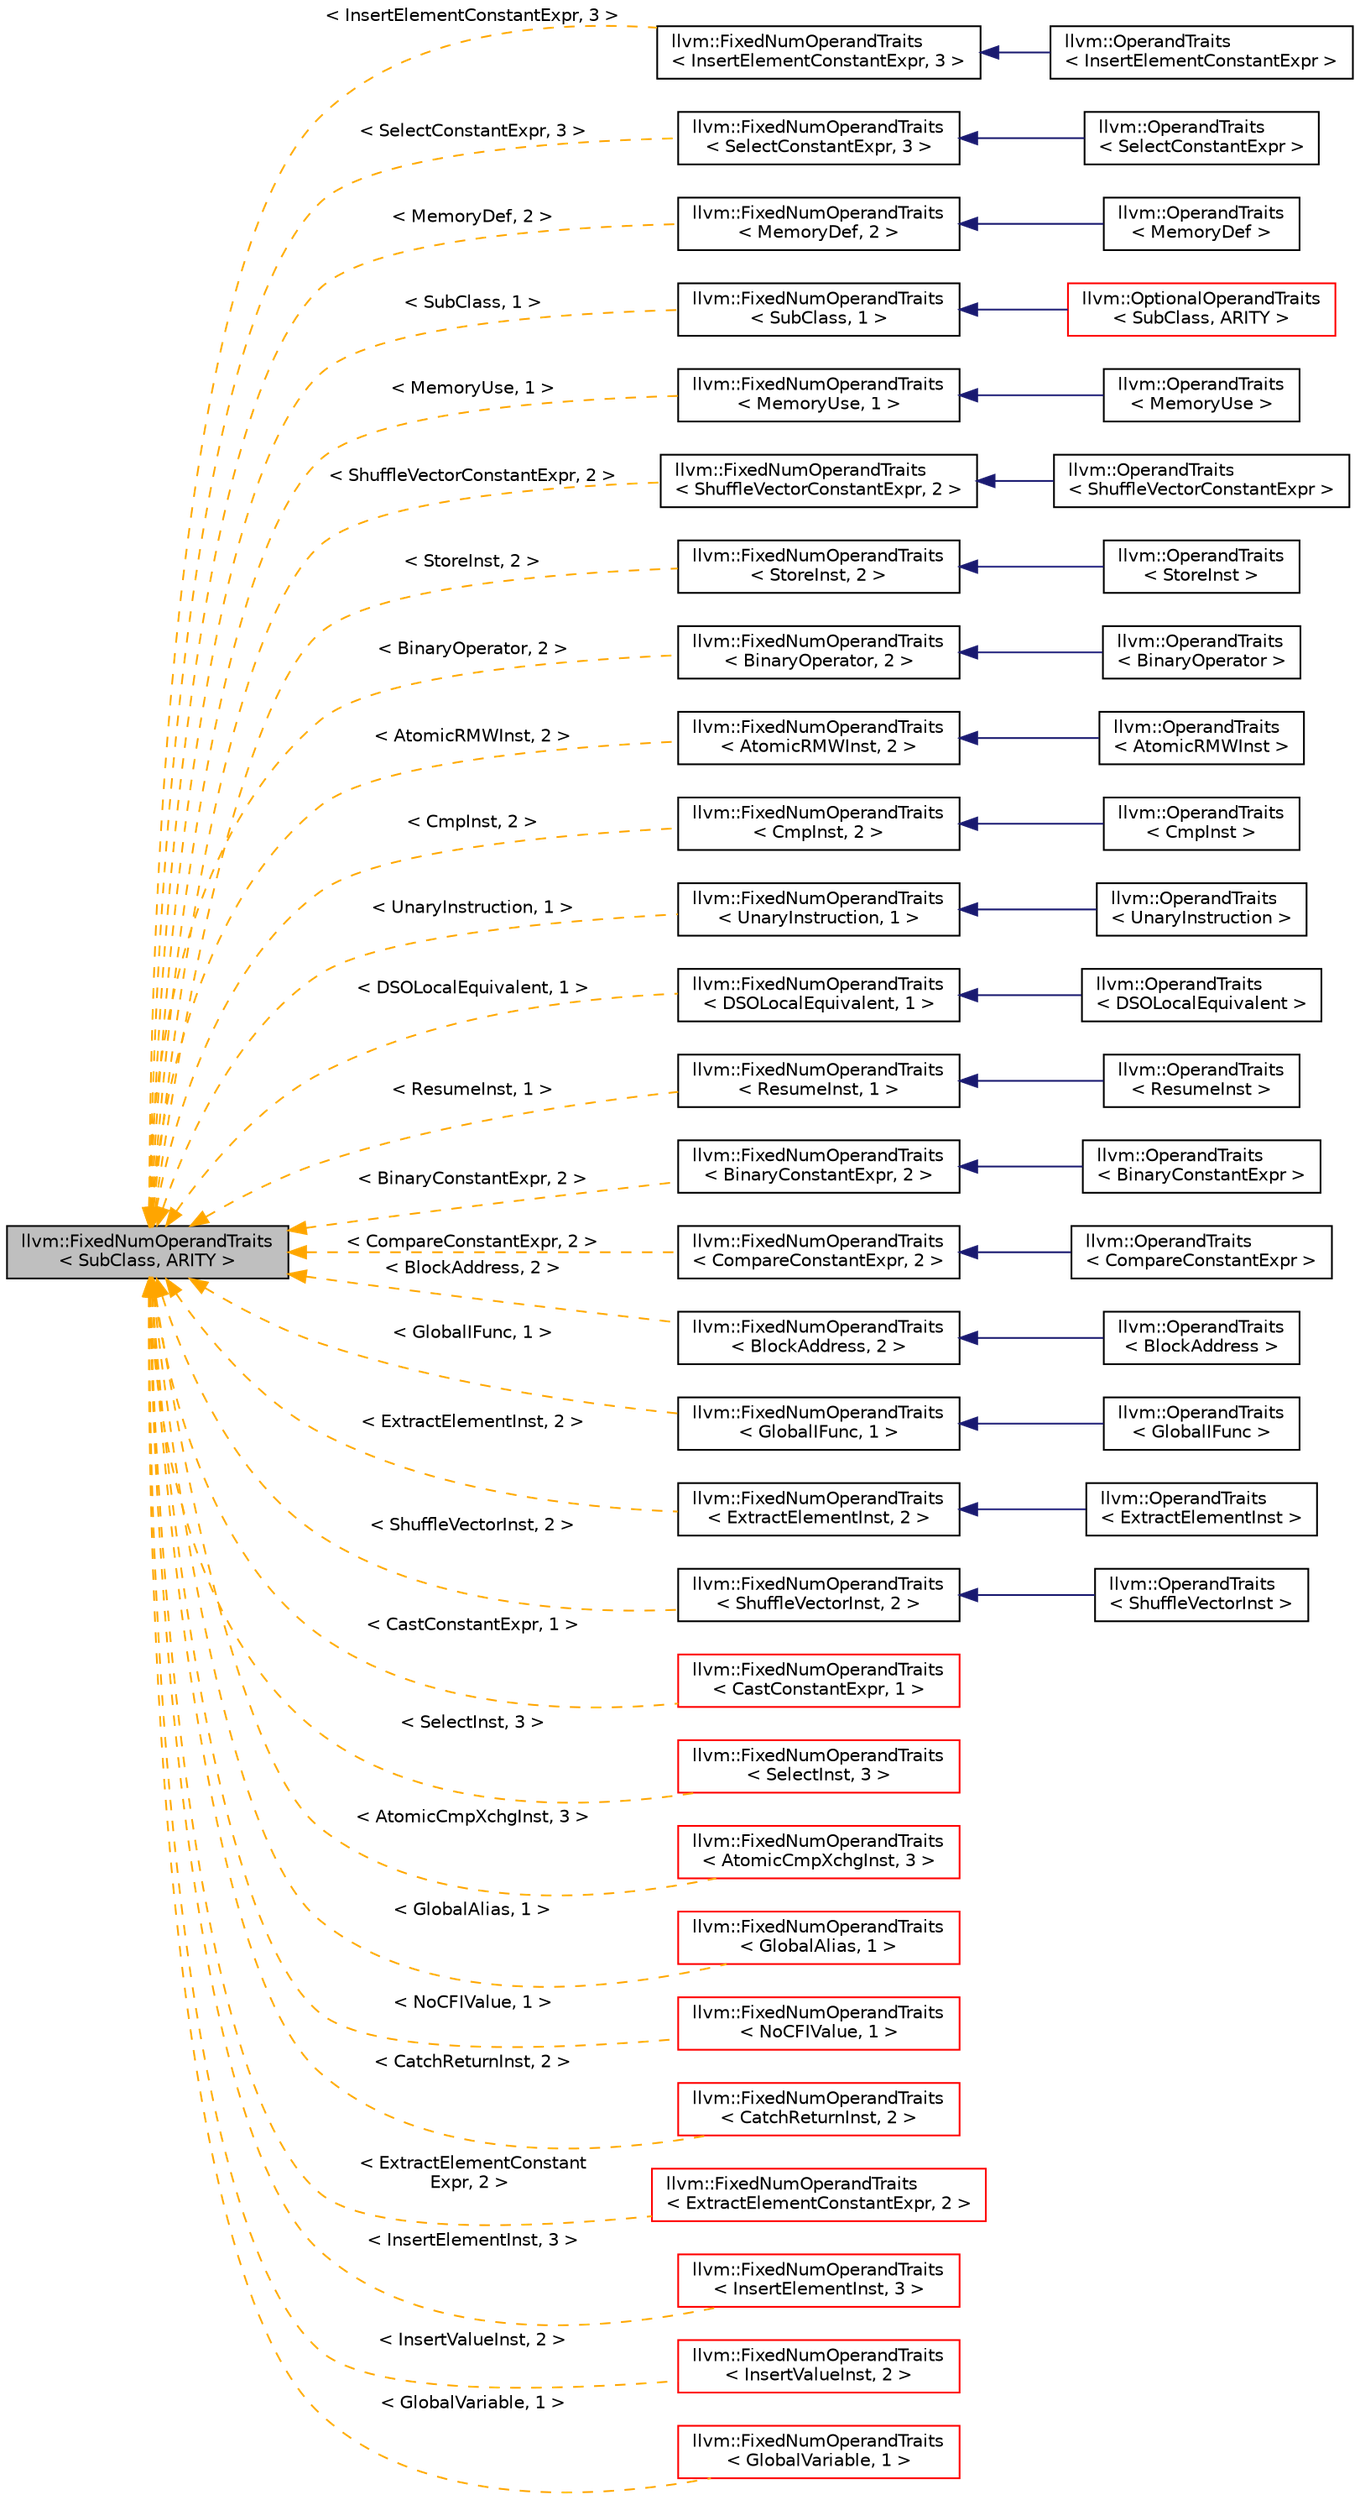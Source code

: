 digraph "llvm::FixedNumOperandTraits&lt; SubClass, ARITY &gt;"
{
 // LATEX_PDF_SIZE
  bgcolor="transparent";
  edge [fontname="Helvetica",fontsize="10",labelfontname="Helvetica",labelfontsize="10"];
  node [fontname="Helvetica",fontsize="10",shape=record];
  rankdir="LR";
  Node1 [label="llvm::FixedNumOperandTraits\l\< SubClass, ARITY \>",height=0.2,width=0.4,color="black", fillcolor="grey75", style="filled", fontcolor="black",tooltip="FixedNumOperandTraits - determine the allocation regime of the Use array when it is a prefix to the U..."];
  Node1 -> Node2 [dir="back",color="orange",fontsize="10",style="dashed",label=" \< InsertElementConstantExpr, 3 \>" ,fontname="Helvetica"];
  Node2 [label="llvm::FixedNumOperandTraits\l\< InsertElementConstantExpr, 3 \>",height=0.2,width=0.4,color="black",URL="$structllvm_1_1FixedNumOperandTraits.html",tooltip=" "];
  Node2 -> Node3 [dir="back",color="midnightblue",fontsize="10",style="solid",fontname="Helvetica"];
  Node3 [label="llvm::OperandTraits\l\< InsertElementConstantExpr \>",height=0.2,width=0.4,color="black",URL="$structllvm_1_1OperandTraits_3_01InsertElementConstantExpr_01_4.html",tooltip=" "];
  Node1 -> Node4 [dir="back",color="orange",fontsize="10",style="dashed",label=" \< SelectConstantExpr, 3 \>" ,fontname="Helvetica"];
  Node4 [label="llvm::FixedNumOperandTraits\l\< SelectConstantExpr, 3 \>",height=0.2,width=0.4,color="black",URL="$structllvm_1_1FixedNumOperandTraits.html",tooltip=" "];
  Node4 -> Node5 [dir="back",color="midnightblue",fontsize="10",style="solid",fontname="Helvetica"];
  Node5 [label="llvm::OperandTraits\l\< SelectConstantExpr \>",height=0.2,width=0.4,color="black",URL="$structllvm_1_1OperandTraits_3_01SelectConstantExpr_01_4.html",tooltip=" "];
  Node1 -> Node6 [dir="back",color="orange",fontsize="10",style="dashed",label=" \< MemoryDef, 2 \>" ,fontname="Helvetica"];
  Node6 [label="llvm::FixedNumOperandTraits\l\< MemoryDef, 2 \>",height=0.2,width=0.4,color="black",URL="$structllvm_1_1FixedNumOperandTraits.html",tooltip=" "];
  Node6 -> Node7 [dir="back",color="midnightblue",fontsize="10",style="solid",fontname="Helvetica"];
  Node7 [label="llvm::OperandTraits\l\< MemoryDef \>",height=0.2,width=0.4,color="black",URL="$structllvm_1_1OperandTraits_3_01MemoryDef_01_4.html",tooltip=" "];
  Node1 -> Node8 [dir="back",color="orange",fontsize="10",style="dashed",label=" \< SubClass, 1 \>" ,fontname="Helvetica"];
  Node8 [label="llvm::FixedNumOperandTraits\l\< SubClass, 1 \>",height=0.2,width=0.4,color="black",URL="$structllvm_1_1FixedNumOperandTraits.html",tooltip=" "];
  Node8 -> Node9 [dir="back",color="midnightblue",fontsize="10",style="solid",fontname="Helvetica"];
  Node9 [label="llvm::OptionalOperandTraits\l\< SubClass, ARITY \>",height=0.2,width=0.4,color="red",URL="$structllvm_1_1OptionalOperandTraits.html",tooltip="OptionalOperandTraits - when the number of operands may change at runtime."];
  Node1 -> Node12 [dir="back",color="orange",fontsize="10",style="dashed",label=" \< MemoryUse, 1 \>" ,fontname="Helvetica"];
  Node12 [label="llvm::FixedNumOperandTraits\l\< MemoryUse, 1 \>",height=0.2,width=0.4,color="black",URL="$structllvm_1_1FixedNumOperandTraits.html",tooltip=" "];
  Node12 -> Node13 [dir="back",color="midnightblue",fontsize="10",style="solid",fontname="Helvetica"];
  Node13 [label="llvm::OperandTraits\l\< MemoryUse \>",height=0.2,width=0.4,color="black",URL="$structllvm_1_1OperandTraits_3_01MemoryUse_01_4.html",tooltip=" "];
  Node1 -> Node14 [dir="back",color="orange",fontsize="10",style="dashed",label=" \< ShuffleVectorConstantExpr, 2 \>" ,fontname="Helvetica"];
  Node14 [label="llvm::FixedNumOperandTraits\l\< ShuffleVectorConstantExpr, 2 \>",height=0.2,width=0.4,color="black",URL="$structllvm_1_1FixedNumOperandTraits.html",tooltip=" "];
  Node14 -> Node15 [dir="back",color="midnightblue",fontsize="10",style="solid",fontname="Helvetica"];
  Node15 [label="llvm::OperandTraits\l\< ShuffleVectorConstantExpr \>",height=0.2,width=0.4,color="black",URL="$structllvm_1_1OperandTraits_3_01ShuffleVectorConstantExpr_01_4.html",tooltip=" "];
  Node1 -> Node16 [dir="back",color="orange",fontsize="10",style="dashed",label=" \< StoreInst, 2 \>" ,fontname="Helvetica"];
  Node16 [label="llvm::FixedNumOperandTraits\l\< StoreInst, 2 \>",height=0.2,width=0.4,color="black",URL="$structllvm_1_1FixedNumOperandTraits.html",tooltip=" "];
  Node16 -> Node17 [dir="back",color="midnightblue",fontsize="10",style="solid",fontname="Helvetica"];
  Node17 [label="llvm::OperandTraits\l\< StoreInst \>",height=0.2,width=0.4,color="black",URL="$structllvm_1_1OperandTraits_3_01StoreInst_01_4.html",tooltip=" "];
  Node1 -> Node18 [dir="back",color="orange",fontsize="10",style="dashed",label=" \< BinaryOperator, 2 \>" ,fontname="Helvetica"];
  Node18 [label="llvm::FixedNumOperandTraits\l\< BinaryOperator, 2 \>",height=0.2,width=0.4,color="black",URL="$structllvm_1_1FixedNumOperandTraits.html",tooltip=" "];
  Node18 -> Node19 [dir="back",color="midnightblue",fontsize="10",style="solid",fontname="Helvetica"];
  Node19 [label="llvm::OperandTraits\l\< BinaryOperator \>",height=0.2,width=0.4,color="black",URL="$structllvm_1_1OperandTraits_3_01BinaryOperator_01_4.html",tooltip=" "];
  Node1 -> Node20 [dir="back",color="orange",fontsize="10",style="dashed",label=" \< AtomicRMWInst, 2 \>" ,fontname="Helvetica"];
  Node20 [label="llvm::FixedNumOperandTraits\l\< AtomicRMWInst, 2 \>",height=0.2,width=0.4,color="black",URL="$structllvm_1_1FixedNumOperandTraits.html",tooltip=" "];
  Node20 -> Node21 [dir="back",color="midnightblue",fontsize="10",style="solid",fontname="Helvetica"];
  Node21 [label="llvm::OperandTraits\l\< AtomicRMWInst \>",height=0.2,width=0.4,color="black",URL="$structllvm_1_1OperandTraits_3_01AtomicRMWInst_01_4.html",tooltip=" "];
  Node1 -> Node22 [dir="back",color="orange",fontsize="10",style="dashed",label=" \< CmpInst, 2 \>" ,fontname="Helvetica"];
  Node22 [label="llvm::FixedNumOperandTraits\l\< CmpInst, 2 \>",height=0.2,width=0.4,color="black",URL="$structllvm_1_1FixedNumOperandTraits.html",tooltip=" "];
  Node22 -> Node23 [dir="back",color="midnightblue",fontsize="10",style="solid",fontname="Helvetica"];
  Node23 [label="llvm::OperandTraits\l\< CmpInst \>",height=0.2,width=0.4,color="black",URL="$structllvm_1_1OperandTraits_3_01CmpInst_01_4.html",tooltip=" "];
  Node1 -> Node24 [dir="back",color="orange",fontsize="10",style="dashed",label=" \< UnaryInstruction, 1 \>" ,fontname="Helvetica"];
  Node24 [label="llvm::FixedNumOperandTraits\l\< UnaryInstruction, 1 \>",height=0.2,width=0.4,color="black",URL="$structllvm_1_1FixedNumOperandTraits.html",tooltip=" "];
  Node24 -> Node25 [dir="back",color="midnightblue",fontsize="10",style="solid",fontname="Helvetica"];
  Node25 [label="llvm::OperandTraits\l\< UnaryInstruction \>",height=0.2,width=0.4,color="black",URL="$structllvm_1_1OperandTraits_3_01UnaryInstruction_01_4.html",tooltip=" "];
  Node1 -> Node26 [dir="back",color="orange",fontsize="10",style="dashed",label=" \< DSOLocalEquivalent, 1 \>" ,fontname="Helvetica"];
  Node26 [label="llvm::FixedNumOperandTraits\l\< DSOLocalEquivalent, 1 \>",height=0.2,width=0.4,color="black",URL="$structllvm_1_1FixedNumOperandTraits.html",tooltip=" "];
  Node26 -> Node27 [dir="back",color="midnightblue",fontsize="10",style="solid",fontname="Helvetica"];
  Node27 [label="llvm::OperandTraits\l\< DSOLocalEquivalent \>",height=0.2,width=0.4,color="black",URL="$structllvm_1_1OperandTraits_3_01DSOLocalEquivalent_01_4.html",tooltip=" "];
  Node1 -> Node28 [dir="back",color="orange",fontsize="10",style="dashed",label=" \< ResumeInst, 1 \>" ,fontname="Helvetica"];
  Node28 [label="llvm::FixedNumOperandTraits\l\< ResumeInst, 1 \>",height=0.2,width=0.4,color="black",URL="$structllvm_1_1FixedNumOperandTraits.html",tooltip=" "];
  Node28 -> Node29 [dir="back",color="midnightblue",fontsize="10",style="solid",fontname="Helvetica"];
  Node29 [label="llvm::OperandTraits\l\< ResumeInst \>",height=0.2,width=0.4,color="black",URL="$structllvm_1_1OperandTraits_3_01ResumeInst_01_4.html",tooltip=" "];
  Node1 -> Node30 [dir="back",color="orange",fontsize="10",style="dashed",label=" \< BinaryConstantExpr, 2 \>" ,fontname="Helvetica"];
  Node30 [label="llvm::FixedNumOperandTraits\l\< BinaryConstantExpr, 2 \>",height=0.2,width=0.4,color="black",URL="$structllvm_1_1FixedNumOperandTraits.html",tooltip=" "];
  Node30 -> Node31 [dir="back",color="midnightblue",fontsize="10",style="solid",fontname="Helvetica"];
  Node31 [label="llvm::OperandTraits\l\< BinaryConstantExpr \>",height=0.2,width=0.4,color="black",URL="$structllvm_1_1OperandTraits_3_01BinaryConstantExpr_01_4.html",tooltip=" "];
  Node1 -> Node32 [dir="back",color="orange",fontsize="10",style="dashed",label=" \< CompareConstantExpr, 2 \>" ,fontname="Helvetica"];
  Node32 [label="llvm::FixedNumOperandTraits\l\< CompareConstantExpr, 2 \>",height=0.2,width=0.4,color="black",URL="$structllvm_1_1FixedNumOperandTraits.html",tooltip=" "];
  Node32 -> Node33 [dir="back",color="midnightblue",fontsize="10",style="solid",fontname="Helvetica"];
  Node33 [label="llvm::OperandTraits\l\< CompareConstantExpr \>",height=0.2,width=0.4,color="black",URL="$structllvm_1_1OperandTraits_3_01CompareConstantExpr_01_4.html",tooltip=" "];
  Node1 -> Node34 [dir="back",color="orange",fontsize="10",style="dashed",label=" \< BlockAddress, 2 \>" ,fontname="Helvetica"];
  Node34 [label="llvm::FixedNumOperandTraits\l\< BlockAddress, 2 \>",height=0.2,width=0.4,color="black",URL="$structllvm_1_1FixedNumOperandTraits.html",tooltip=" "];
  Node34 -> Node35 [dir="back",color="midnightblue",fontsize="10",style="solid",fontname="Helvetica"];
  Node35 [label="llvm::OperandTraits\l\< BlockAddress \>",height=0.2,width=0.4,color="black",URL="$structllvm_1_1OperandTraits_3_01BlockAddress_01_4.html",tooltip=" "];
  Node1 -> Node36 [dir="back",color="orange",fontsize="10",style="dashed",label=" \< GlobalIFunc, 1 \>" ,fontname="Helvetica"];
  Node36 [label="llvm::FixedNumOperandTraits\l\< GlobalIFunc, 1 \>",height=0.2,width=0.4,color="black",URL="$structllvm_1_1FixedNumOperandTraits.html",tooltip=" "];
  Node36 -> Node37 [dir="back",color="midnightblue",fontsize="10",style="solid",fontname="Helvetica"];
  Node37 [label="llvm::OperandTraits\l\< GlobalIFunc \>",height=0.2,width=0.4,color="black",URL="$structllvm_1_1OperandTraits_3_01GlobalIFunc_01_4.html",tooltip=" "];
  Node1 -> Node38 [dir="back",color="orange",fontsize="10",style="dashed",label=" \< ExtractElementInst, 2 \>" ,fontname="Helvetica"];
  Node38 [label="llvm::FixedNumOperandTraits\l\< ExtractElementInst, 2 \>",height=0.2,width=0.4,color="black",URL="$structllvm_1_1FixedNumOperandTraits.html",tooltip=" "];
  Node38 -> Node39 [dir="back",color="midnightblue",fontsize="10",style="solid",fontname="Helvetica"];
  Node39 [label="llvm::OperandTraits\l\< ExtractElementInst \>",height=0.2,width=0.4,color="black",URL="$structllvm_1_1OperandTraits_3_01ExtractElementInst_01_4.html",tooltip=" "];
  Node1 -> Node40 [dir="back",color="orange",fontsize="10",style="dashed",label=" \< ShuffleVectorInst, 2 \>" ,fontname="Helvetica"];
  Node40 [label="llvm::FixedNumOperandTraits\l\< ShuffleVectorInst, 2 \>",height=0.2,width=0.4,color="black",URL="$structllvm_1_1FixedNumOperandTraits.html",tooltip=" "];
  Node40 -> Node41 [dir="back",color="midnightblue",fontsize="10",style="solid",fontname="Helvetica"];
  Node41 [label="llvm::OperandTraits\l\< ShuffleVectorInst \>",height=0.2,width=0.4,color="black",URL="$structllvm_1_1OperandTraits_3_01ShuffleVectorInst_01_4.html",tooltip=" "];
  Node1 -> Node42 [dir="back",color="orange",fontsize="10",style="dashed",label=" \< CastConstantExpr, 1 \>" ,fontname="Helvetica"];
  Node42 [label="llvm::FixedNumOperandTraits\l\< CastConstantExpr, 1 \>",height=0.2,width=0.4,color="red",URL="$structllvm_1_1FixedNumOperandTraits.html",tooltip=" "];
  Node1 -> Node44 [dir="back",color="orange",fontsize="10",style="dashed",label=" \< SelectInst, 3 \>" ,fontname="Helvetica"];
  Node44 [label="llvm::FixedNumOperandTraits\l\< SelectInst, 3 \>",height=0.2,width=0.4,color="red",URL="$structllvm_1_1FixedNumOperandTraits.html",tooltip=" "];
  Node1 -> Node46 [dir="back",color="orange",fontsize="10",style="dashed",label=" \< AtomicCmpXchgInst, 3 \>" ,fontname="Helvetica"];
  Node46 [label="llvm::FixedNumOperandTraits\l\< AtomicCmpXchgInst, 3 \>",height=0.2,width=0.4,color="red",URL="$structllvm_1_1FixedNumOperandTraits.html",tooltip=" "];
  Node1 -> Node48 [dir="back",color="orange",fontsize="10",style="dashed",label=" \< GlobalAlias, 1 \>" ,fontname="Helvetica"];
  Node48 [label="llvm::FixedNumOperandTraits\l\< GlobalAlias, 1 \>",height=0.2,width=0.4,color="red",URL="$structllvm_1_1FixedNumOperandTraits.html",tooltip=" "];
  Node1 -> Node50 [dir="back",color="orange",fontsize="10",style="dashed",label=" \< NoCFIValue, 1 \>" ,fontname="Helvetica"];
  Node50 [label="llvm::FixedNumOperandTraits\l\< NoCFIValue, 1 \>",height=0.2,width=0.4,color="red",URL="$structllvm_1_1FixedNumOperandTraits.html",tooltip=" "];
  Node1 -> Node52 [dir="back",color="orange",fontsize="10",style="dashed",label=" \< CatchReturnInst, 2 \>" ,fontname="Helvetica"];
  Node52 [label="llvm::FixedNumOperandTraits\l\< CatchReturnInst, 2 \>",height=0.2,width=0.4,color="red",URL="$structllvm_1_1FixedNumOperandTraits.html",tooltip=" "];
  Node1 -> Node54 [dir="back",color="orange",fontsize="10",style="dashed",label=" \< ExtractElementConstant\lExpr, 2 \>" ,fontname="Helvetica"];
  Node54 [label="llvm::FixedNumOperandTraits\l\< ExtractElementConstantExpr, 2 \>",height=0.2,width=0.4,color="red",URL="$structllvm_1_1FixedNumOperandTraits.html",tooltip=" "];
  Node1 -> Node56 [dir="back",color="orange",fontsize="10",style="dashed",label=" \< InsertElementInst, 3 \>" ,fontname="Helvetica"];
  Node56 [label="llvm::FixedNumOperandTraits\l\< InsertElementInst, 3 \>",height=0.2,width=0.4,color="red",URL="$structllvm_1_1FixedNumOperandTraits.html",tooltip=" "];
  Node1 -> Node58 [dir="back",color="orange",fontsize="10",style="dashed",label=" \< InsertValueInst, 2 \>" ,fontname="Helvetica"];
  Node58 [label="llvm::FixedNumOperandTraits\l\< InsertValueInst, 2 \>",height=0.2,width=0.4,color="red",URL="$structllvm_1_1FixedNumOperandTraits.html",tooltip=" "];
  Node1 -> Node60 [dir="back",color="orange",fontsize="10",style="dashed",label=" \< GlobalVariable, 1 \>" ,fontname="Helvetica"];
  Node60 [label="llvm::FixedNumOperandTraits\l\< GlobalVariable, 1 \>",height=0.2,width=0.4,color="red",URL="$structllvm_1_1FixedNumOperandTraits.html",tooltip=" "];
}
